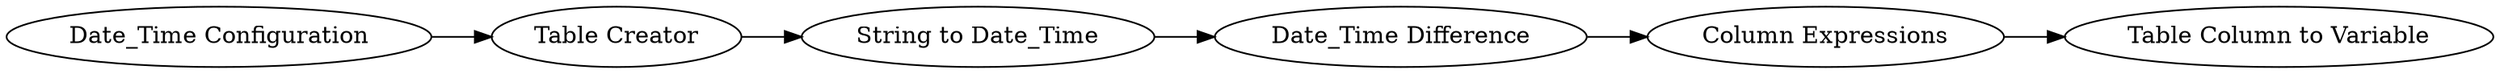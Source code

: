 digraph {
	329 -> 323
	330 -> 331
	327 -> 329
	323 -> 330
	320 -> 327
	329 [label="String to Date_Time"]
	330 [label="Column Expressions"]
	323 [label="Date_Time Difference"]
	327 [label="Table Creator"]
	331 [label="Table Column to Variable"]
	320 [label="Date_Time Configuration"]
	rankdir=LR
}
